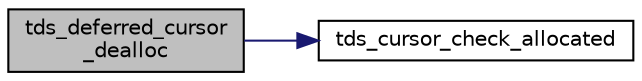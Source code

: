 digraph "tds_deferred_cursor_dealloc"
{
 // LATEX_PDF_SIZE
  edge [fontname="Helvetica",fontsize="10",labelfontname="Helvetica",labelfontsize="10"];
  node [fontname="Helvetica",fontsize="10",shape=record];
  rankdir="LR";
  Node1 [label="tds_deferred_cursor\l_dealloc",height=0.2,width=0.4,color="black", fillcolor="grey75", style="filled", fontcolor="black",tooltip="Deallocate cursor on idle."];
  Node1 -> Node2 [color="midnightblue",fontsize="10",style="solid",fontname="Helvetica"];
  Node2 [label="tds_cursor_check_allocated",height=0.2,width=0.4,color="black", fillcolor="white", style="filled",URL="$a00563.html#ga2a64baaf4aa50ef601a49b801dfdaaf6",tooltip="Check if a cursor is allocated into the server."];
}
